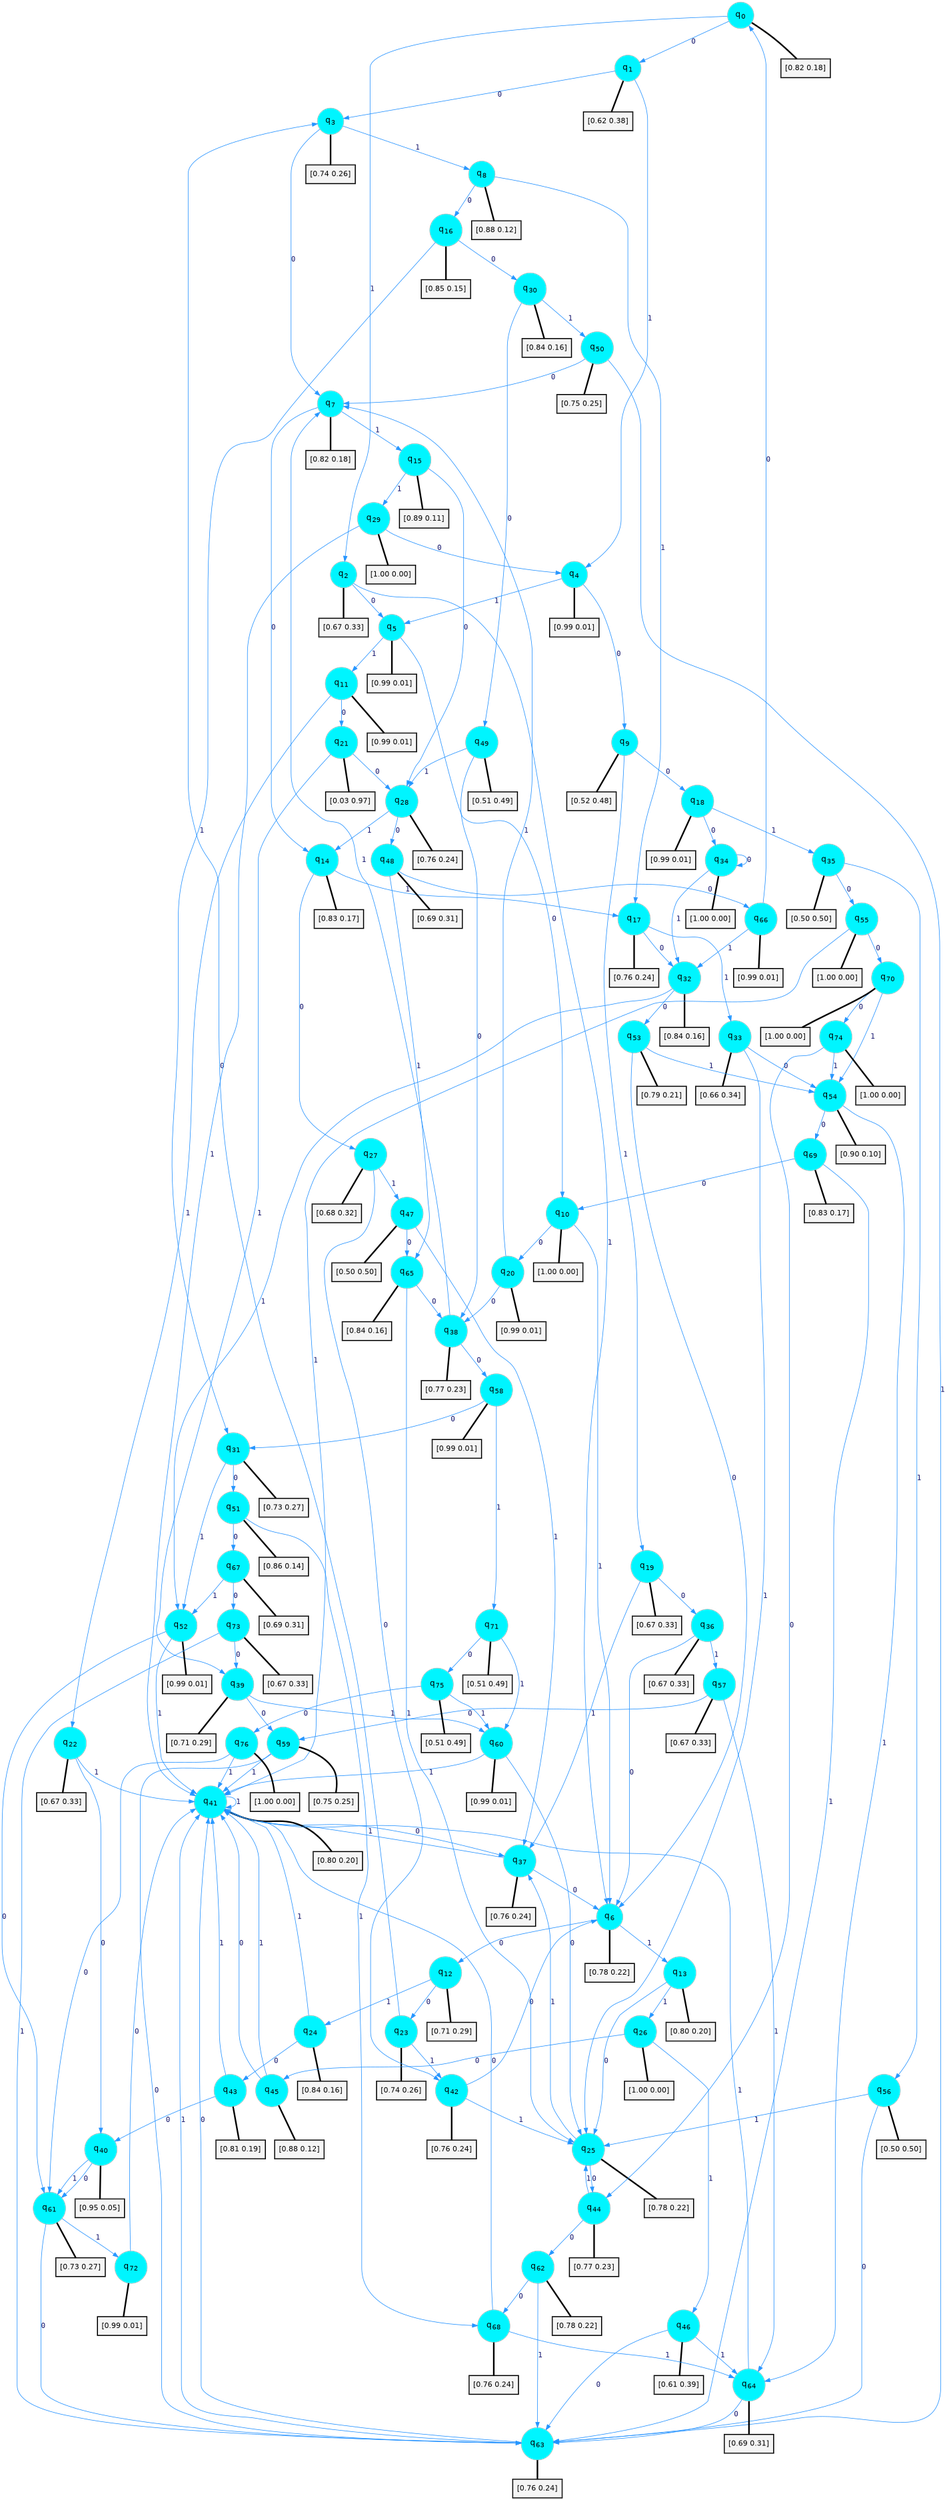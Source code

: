 digraph G {
graph [
bgcolor=transparent, dpi=300, rankdir=TD, size="40,25"];
node [
color=gray, fillcolor=turquoise1, fontcolor=black, fontname=Helvetica, fontsize=16, fontweight=bold, shape=circle, style=filled];
edge [
arrowsize=1, color=dodgerblue1, fontcolor=midnightblue, fontname=courier, fontweight=bold, penwidth=1, style=solid, weight=20];
0[label=<q<SUB>0</SUB>>];
1[label=<q<SUB>1</SUB>>];
2[label=<q<SUB>2</SUB>>];
3[label=<q<SUB>3</SUB>>];
4[label=<q<SUB>4</SUB>>];
5[label=<q<SUB>5</SUB>>];
6[label=<q<SUB>6</SUB>>];
7[label=<q<SUB>7</SUB>>];
8[label=<q<SUB>8</SUB>>];
9[label=<q<SUB>9</SUB>>];
10[label=<q<SUB>10</SUB>>];
11[label=<q<SUB>11</SUB>>];
12[label=<q<SUB>12</SUB>>];
13[label=<q<SUB>13</SUB>>];
14[label=<q<SUB>14</SUB>>];
15[label=<q<SUB>15</SUB>>];
16[label=<q<SUB>16</SUB>>];
17[label=<q<SUB>17</SUB>>];
18[label=<q<SUB>18</SUB>>];
19[label=<q<SUB>19</SUB>>];
20[label=<q<SUB>20</SUB>>];
21[label=<q<SUB>21</SUB>>];
22[label=<q<SUB>22</SUB>>];
23[label=<q<SUB>23</SUB>>];
24[label=<q<SUB>24</SUB>>];
25[label=<q<SUB>25</SUB>>];
26[label=<q<SUB>26</SUB>>];
27[label=<q<SUB>27</SUB>>];
28[label=<q<SUB>28</SUB>>];
29[label=<q<SUB>29</SUB>>];
30[label=<q<SUB>30</SUB>>];
31[label=<q<SUB>31</SUB>>];
32[label=<q<SUB>32</SUB>>];
33[label=<q<SUB>33</SUB>>];
34[label=<q<SUB>34</SUB>>];
35[label=<q<SUB>35</SUB>>];
36[label=<q<SUB>36</SUB>>];
37[label=<q<SUB>37</SUB>>];
38[label=<q<SUB>38</SUB>>];
39[label=<q<SUB>39</SUB>>];
40[label=<q<SUB>40</SUB>>];
41[label=<q<SUB>41</SUB>>];
42[label=<q<SUB>42</SUB>>];
43[label=<q<SUB>43</SUB>>];
44[label=<q<SUB>44</SUB>>];
45[label=<q<SUB>45</SUB>>];
46[label=<q<SUB>46</SUB>>];
47[label=<q<SUB>47</SUB>>];
48[label=<q<SUB>48</SUB>>];
49[label=<q<SUB>49</SUB>>];
50[label=<q<SUB>50</SUB>>];
51[label=<q<SUB>51</SUB>>];
52[label=<q<SUB>52</SUB>>];
53[label=<q<SUB>53</SUB>>];
54[label=<q<SUB>54</SUB>>];
55[label=<q<SUB>55</SUB>>];
56[label=<q<SUB>56</SUB>>];
57[label=<q<SUB>57</SUB>>];
58[label=<q<SUB>58</SUB>>];
59[label=<q<SUB>59</SUB>>];
60[label=<q<SUB>60</SUB>>];
61[label=<q<SUB>61</SUB>>];
62[label=<q<SUB>62</SUB>>];
63[label=<q<SUB>63</SUB>>];
64[label=<q<SUB>64</SUB>>];
65[label=<q<SUB>65</SUB>>];
66[label=<q<SUB>66</SUB>>];
67[label=<q<SUB>67</SUB>>];
68[label=<q<SUB>68</SUB>>];
69[label=<q<SUB>69</SUB>>];
70[label=<q<SUB>70</SUB>>];
71[label=<q<SUB>71</SUB>>];
72[label=<q<SUB>72</SUB>>];
73[label=<q<SUB>73</SUB>>];
74[label=<q<SUB>74</SUB>>];
75[label=<q<SUB>75</SUB>>];
76[label=<q<SUB>76</SUB>>];
77[label="[0.82 0.18]", shape=box,fontcolor=black, fontname=Helvetica, fontsize=14, penwidth=2, fillcolor=whitesmoke,color=black];
78[label="[0.62 0.38]", shape=box,fontcolor=black, fontname=Helvetica, fontsize=14, penwidth=2, fillcolor=whitesmoke,color=black];
79[label="[0.67 0.33]", shape=box,fontcolor=black, fontname=Helvetica, fontsize=14, penwidth=2, fillcolor=whitesmoke,color=black];
80[label="[0.74 0.26]", shape=box,fontcolor=black, fontname=Helvetica, fontsize=14, penwidth=2, fillcolor=whitesmoke,color=black];
81[label="[0.99 0.01]", shape=box,fontcolor=black, fontname=Helvetica, fontsize=14, penwidth=2, fillcolor=whitesmoke,color=black];
82[label="[0.99 0.01]", shape=box,fontcolor=black, fontname=Helvetica, fontsize=14, penwidth=2, fillcolor=whitesmoke,color=black];
83[label="[0.78 0.22]", shape=box,fontcolor=black, fontname=Helvetica, fontsize=14, penwidth=2, fillcolor=whitesmoke,color=black];
84[label="[0.82 0.18]", shape=box,fontcolor=black, fontname=Helvetica, fontsize=14, penwidth=2, fillcolor=whitesmoke,color=black];
85[label="[0.88 0.12]", shape=box,fontcolor=black, fontname=Helvetica, fontsize=14, penwidth=2, fillcolor=whitesmoke,color=black];
86[label="[0.52 0.48]", shape=box,fontcolor=black, fontname=Helvetica, fontsize=14, penwidth=2, fillcolor=whitesmoke,color=black];
87[label="[1.00 0.00]", shape=box,fontcolor=black, fontname=Helvetica, fontsize=14, penwidth=2, fillcolor=whitesmoke,color=black];
88[label="[0.99 0.01]", shape=box,fontcolor=black, fontname=Helvetica, fontsize=14, penwidth=2, fillcolor=whitesmoke,color=black];
89[label="[0.71 0.29]", shape=box,fontcolor=black, fontname=Helvetica, fontsize=14, penwidth=2, fillcolor=whitesmoke,color=black];
90[label="[0.80 0.20]", shape=box,fontcolor=black, fontname=Helvetica, fontsize=14, penwidth=2, fillcolor=whitesmoke,color=black];
91[label="[0.83 0.17]", shape=box,fontcolor=black, fontname=Helvetica, fontsize=14, penwidth=2, fillcolor=whitesmoke,color=black];
92[label="[0.89 0.11]", shape=box,fontcolor=black, fontname=Helvetica, fontsize=14, penwidth=2, fillcolor=whitesmoke,color=black];
93[label="[0.85 0.15]", shape=box,fontcolor=black, fontname=Helvetica, fontsize=14, penwidth=2, fillcolor=whitesmoke,color=black];
94[label="[0.76 0.24]", shape=box,fontcolor=black, fontname=Helvetica, fontsize=14, penwidth=2, fillcolor=whitesmoke,color=black];
95[label="[0.99 0.01]", shape=box,fontcolor=black, fontname=Helvetica, fontsize=14, penwidth=2, fillcolor=whitesmoke,color=black];
96[label="[0.67 0.33]", shape=box,fontcolor=black, fontname=Helvetica, fontsize=14, penwidth=2, fillcolor=whitesmoke,color=black];
97[label="[0.99 0.01]", shape=box,fontcolor=black, fontname=Helvetica, fontsize=14, penwidth=2, fillcolor=whitesmoke,color=black];
98[label="[0.03 0.97]", shape=box,fontcolor=black, fontname=Helvetica, fontsize=14, penwidth=2, fillcolor=whitesmoke,color=black];
99[label="[0.67 0.33]", shape=box,fontcolor=black, fontname=Helvetica, fontsize=14, penwidth=2, fillcolor=whitesmoke,color=black];
100[label="[0.74 0.26]", shape=box,fontcolor=black, fontname=Helvetica, fontsize=14, penwidth=2, fillcolor=whitesmoke,color=black];
101[label="[0.84 0.16]", shape=box,fontcolor=black, fontname=Helvetica, fontsize=14, penwidth=2, fillcolor=whitesmoke,color=black];
102[label="[0.78 0.22]", shape=box,fontcolor=black, fontname=Helvetica, fontsize=14, penwidth=2, fillcolor=whitesmoke,color=black];
103[label="[1.00 0.00]", shape=box,fontcolor=black, fontname=Helvetica, fontsize=14, penwidth=2, fillcolor=whitesmoke,color=black];
104[label="[0.68 0.32]", shape=box,fontcolor=black, fontname=Helvetica, fontsize=14, penwidth=2, fillcolor=whitesmoke,color=black];
105[label="[0.76 0.24]", shape=box,fontcolor=black, fontname=Helvetica, fontsize=14, penwidth=2, fillcolor=whitesmoke,color=black];
106[label="[1.00 0.00]", shape=box,fontcolor=black, fontname=Helvetica, fontsize=14, penwidth=2, fillcolor=whitesmoke,color=black];
107[label="[0.84 0.16]", shape=box,fontcolor=black, fontname=Helvetica, fontsize=14, penwidth=2, fillcolor=whitesmoke,color=black];
108[label="[0.73 0.27]", shape=box,fontcolor=black, fontname=Helvetica, fontsize=14, penwidth=2, fillcolor=whitesmoke,color=black];
109[label="[0.84 0.16]", shape=box,fontcolor=black, fontname=Helvetica, fontsize=14, penwidth=2, fillcolor=whitesmoke,color=black];
110[label="[0.66 0.34]", shape=box,fontcolor=black, fontname=Helvetica, fontsize=14, penwidth=2, fillcolor=whitesmoke,color=black];
111[label="[1.00 0.00]", shape=box,fontcolor=black, fontname=Helvetica, fontsize=14, penwidth=2, fillcolor=whitesmoke,color=black];
112[label="[0.50 0.50]", shape=box,fontcolor=black, fontname=Helvetica, fontsize=14, penwidth=2, fillcolor=whitesmoke,color=black];
113[label="[0.67 0.33]", shape=box,fontcolor=black, fontname=Helvetica, fontsize=14, penwidth=2, fillcolor=whitesmoke,color=black];
114[label="[0.76 0.24]", shape=box,fontcolor=black, fontname=Helvetica, fontsize=14, penwidth=2, fillcolor=whitesmoke,color=black];
115[label="[0.77 0.23]", shape=box,fontcolor=black, fontname=Helvetica, fontsize=14, penwidth=2, fillcolor=whitesmoke,color=black];
116[label="[0.71 0.29]", shape=box,fontcolor=black, fontname=Helvetica, fontsize=14, penwidth=2, fillcolor=whitesmoke,color=black];
117[label="[0.95 0.05]", shape=box,fontcolor=black, fontname=Helvetica, fontsize=14, penwidth=2, fillcolor=whitesmoke,color=black];
118[label="[0.80 0.20]", shape=box,fontcolor=black, fontname=Helvetica, fontsize=14, penwidth=2, fillcolor=whitesmoke,color=black];
119[label="[0.76 0.24]", shape=box,fontcolor=black, fontname=Helvetica, fontsize=14, penwidth=2, fillcolor=whitesmoke,color=black];
120[label="[0.81 0.19]", shape=box,fontcolor=black, fontname=Helvetica, fontsize=14, penwidth=2, fillcolor=whitesmoke,color=black];
121[label="[0.77 0.23]", shape=box,fontcolor=black, fontname=Helvetica, fontsize=14, penwidth=2, fillcolor=whitesmoke,color=black];
122[label="[0.88 0.12]", shape=box,fontcolor=black, fontname=Helvetica, fontsize=14, penwidth=2, fillcolor=whitesmoke,color=black];
123[label="[0.61 0.39]", shape=box,fontcolor=black, fontname=Helvetica, fontsize=14, penwidth=2, fillcolor=whitesmoke,color=black];
124[label="[0.50 0.50]", shape=box,fontcolor=black, fontname=Helvetica, fontsize=14, penwidth=2, fillcolor=whitesmoke,color=black];
125[label="[0.69 0.31]", shape=box,fontcolor=black, fontname=Helvetica, fontsize=14, penwidth=2, fillcolor=whitesmoke,color=black];
126[label="[0.51 0.49]", shape=box,fontcolor=black, fontname=Helvetica, fontsize=14, penwidth=2, fillcolor=whitesmoke,color=black];
127[label="[0.75 0.25]", shape=box,fontcolor=black, fontname=Helvetica, fontsize=14, penwidth=2, fillcolor=whitesmoke,color=black];
128[label="[0.86 0.14]", shape=box,fontcolor=black, fontname=Helvetica, fontsize=14, penwidth=2, fillcolor=whitesmoke,color=black];
129[label="[0.99 0.01]", shape=box,fontcolor=black, fontname=Helvetica, fontsize=14, penwidth=2, fillcolor=whitesmoke,color=black];
130[label="[0.79 0.21]", shape=box,fontcolor=black, fontname=Helvetica, fontsize=14, penwidth=2, fillcolor=whitesmoke,color=black];
131[label="[0.90 0.10]", shape=box,fontcolor=black, fontname=Helvetica, fontsize=14, penwidth=2, fillcolor=whitesmoke,color=black];
132[label="[1.00 0.00]", shape=box,fontcolor=black, fontname=Helvetica, fontsize=14, penwidth=2, fillcolor=whitesmoke,color=black];
133[label="[0.50 0.50]", shape=box,fontcolor=black, fontname=Helvetica, fontsize=14, penwidth=2, fillcolor=whitesmoke,color=black];
134[label="[0.67 0.33]", shape=box,fontcolor=black, fontname=Helvetica, fontsize=14, penwidth=2, fillcolor=whitesmoke,color=black];
135[label="[0.99 0.01]", shape=box,fontcolor=black, fontname=Helvetica, fontsize=14, penwidth=2, fillcolor=whitesmoke,color=black];
136[label="[0.75 0.25]", shape=box,fontcolor=black, fontname=Helvetica, fontsize=14, penwidth=2, fillcolor=whitesmoke,color=black];
137[label="[0.99 0.01]", shape=box,fontcolor=black, fontname=Helvetica, fontsize=14, penwidth=2, fillcolor=whitesmoke,color=black];
138[label="[0.73 0.27]", shape=box,fontcolor=black, fontname=Helvetica, fontsize=14, penwidth=2, fillcolor=whitesmoke,color=black];
139[label="[0.78 0.22]", shape=box,fontcolor=black, fontname=Helvetica, fontsize=14, penwidth=2, fillcolor=whitesmoke,color=black];
140[label="[0.76 0.24]", shape=box,fontcolor=black, fontname=Helvetica, fontsize=14, penwidth=2, fillcolor=whitesmoke,color=black];
141[label="[0.69 0.31]", shape=box,fontcolor=black, fontname=Helvetica, fontsize=14, penwidth=2, fillcolor=whitesmoke,color=black];
142[label="[0.84 0.16]", shape=box,fontcolor=black, fontname=Helvetica, fontsize=14, penwidth=2, fillcolor=whitesmoke,color=black];
143[label="[0.99 0.01]", shape=box,fontcolor=black, fontname=Helvetica, fontsize=14, penwidth=2, fillcolor=whitesmoke,color=black];
144[label="[0.69 0.31]", shape=box,fontcolor=black, fontname=Helvetica, fontsize=14, penwidth=2, fillcolor=whitesmoke,color=black];
145[label="[0.76 0.24]", shape=box,fontcolor=black, fontname=Helvetica, fontsize=14, penwidth=2, fillcolor=whitesmoke,color=black];
146[label="[0.83 0.17]", shape=box,fontcolor=black, fontname=Helvetica, fontsize=14, penwidth=2, fillcolor=whitesmoke,color=black];
147[label="[1.00 0.00]", shape=box,fontcolor=black, fontname=Helvetica, fontsize=14, penwidth=2, fillcolor=whitesmoke,color=black];
148[label="[0.51 0.49]", shape=box,fontcolor=black, fontname=Helvetica, fontsize=14, penwidth=2, fillcolor=whitesmoke,color=black];
149[label="[0.99 0.01]", shape=box,fontcolor=black, fontname=Helvetica, fontsize=14, penwidth=2, fillcolor=whitesmoke,color=black];
150[label="[0.67 0.33]", shape=box,fontcolor=black, fontname=Helvetica, fontsize=14, penwidth=2, fillcolor=whitesmoke,color=black];
151[label="[1.00 0.00]", shape=box,fontcolor=black, fontname=Helvetica, fontsize=14, penwidth=2, fillcolor=whitesmoke,color=black];
152[label="[0.51 0.49]", shape=box,fontcolor=black, fontname=Helvetica, fontsize=14, penwidth=2, fillcolor=whitesmoke,color=black];
153[label="[1.00 0.00]", shape=box,fontcolor=black, fontname=Helvetica, fontsize=14, penwidth=2, fillcolor=whitesmoke,color=black];
0->1 [label=0];
0->2 [label=1];
0->77 [arrowhead=none, penwidth=3,color=black];
1->3 [label=0];
1->4 [label=1];
1->78 [arrowhead=none, penwidth=3,color=black];
2->5 [label=0];
2->6 [label=1];
2->79 [arrowhead=none, penwidth=3,color=black];
3->7 [label=0];
3->8 [label=1];
3->80 [arrowhead=none, penwidth=3,color=black];
4->9 [label=0];
4->5 [label=1];
4->81 [arrowhead=none, penwidth=3,color=black];
5->10 [label=0];
5->11 [label=1];
5->82 [arrowhead=none, penwidth=3,color=black];
6->12 [label=0];
6->13 [label=1];
6->83 [arrowhead=none, penwidth=3,color=black];
7->14 [label=0];
7->15 [label=1];
7->84 [arrowhead=none, penwidth=3,color=black];
8->16 [label=0];
8->17 [label=1];
8->85 [arrowhead=none, penwidth=3,color=black];
9->18 [label=0];
9->19 [label=1];
9->86 [arrowhead=none, penwidth=3,color=black];
10->20 [label=0];
10->6 [label=1];
10->87 [arrowhead=none, penwidth=3,color=black];
11->21 [label=0];
11->22 [label=1];
11->88 [arrowhead=none, penwidth=3,color=black];
12->23 [label=0];
12->24 [label=1];
12->89 [arrowhead=none, penwidth=3,color=black];
13->25 [label=0];
13->26 [label=1];
13->90 [arrowhead=none, penwidth=3,color=black];
14->27 [label=0];
14->17 [label=1];
14->91 [arrowhead=none, penwidth=3,color=black];
15->28 [label=0];
15->29 [label=1];
15->92 [arrowhead=none, penwidth=3,color=black];
16->30 [label=0];
16->31 [label=1];
16->93 [arrowhead=none, penwidth=3,color=black];
17->32 [label=0];
17->33 [label=1];
17->94 [arrowhead=none, penwidth=3,color=black];
18->34 [label=0];
18->35 [label=1];
18->95 [arrowhead=none, penwidth=3,color=black];
19->36 [label=0];
19->37 [label=1];
19->96 [arrowhead=none, penwidth=3,color=black];
20->38 [label=0];
20->7 [label=1];
20->97 [arrowhead=none, penwidth=3,color=black];
21->28 [label=0];
21->39 [label=1];
21->98 [arrowhead=none, penwidth=3,color=black];
22->40 [label=0];
22->41 [label=1];
22->99 [arrowhead=none, penwidth=3,color=black];
23->3 [label=0];
23->42 [label=1];
23->100 [arrowhead=none, penwidth=3,color=black];
24->43 [label=0];
24->41 [label=1];
24->101 [arrowhead=none, penwidth=3,color=black];
25->44 [label=0];
25->37 [label=1];
25->102 [arrowhead=none, penwidth=3,color=black];
26->45 [label=0];
26->46 [label=1];
26->103 [arrowhead=none, penwidth=3,color=black];
27->42 [label=0];
27->47 [label=1];
27->104 [arrowhead=none, penwidth=3,color=black];
28->48 [label=0];
28->14 [label=1];
28->105 [arrowhead=none, penwidth=3,color=black];
29->4 [label=0];
29->41 [label=1];
29->106 [arrowhead=none, penwidth=3,color=black];
30->49 [label=0];
30->50 [label=1];
30->107 [arrowhead=none, penwidth=3,color=black];
31->51 [label=0];
31->52 [label=1];
31->108 [arrowhead=none, penwidth=3,color=black];
32->53 [label=0];
32->52 [label=1];
32->109 [arrowhead=none, penwidth=3,color=black];
33->54 [label=0];
33->25 [label=1];
33->110 [arrowhead=none, penwidth=3,color=black];
34->34 [label=0];
34->32 [label=1];
34->111 [arrowhead=none, penwidth=3,color=black];
35->55 [label=0];
35->56 [label=1];
35->112 [arrowhead=none, penwidth=3,color=black];
36->6 [label=0];
36->57 [label=1];
36->113 [arrowhead=none, penwidth=3,color=black];
37->6 [label=0];
37->41 [label=1];
37->114 [arrowhead=none, penwidth=3,color=black];
38->58 [label=0];
38->7 [label=1];
38->115 [arrowhead=none, penwidth=3,color=black];
39->59 [label=0];
39->60 [label=1];
39->116 [arrowhead=none, penwidth=3,color=black];
40->61 [label=0];
40->61 [label=1];
40->117 [arrowhead=none, penwidth=3,color=black];
41->37 [label=0];
41->41 [label=1];
41->118 [arrowhead=none, penwidth=3,color=black];
42->6 [label=0];
42->25 [label=1];
42->119 [arrowhead=none, penwidth=3,color=black];
43->40 [label=0];
43->41 [label=1];
43->120 [arrowhead=none, penwidth=3,color=black];
44->62 [label=0];
44->25 [label=1];
44->121 [arrowhead=none, penwidth=3,color=black];
45->41 [label=0];
45->41 [label=1];
45->122 [arrowhead=none, penwidth=3,color=black];
46->63 [label=0];
46->64 [label=1];
46->123 [arrowhead=none, penwidth=3,color=black];
47->65 [label=0];
47->37 [label=1];
47->124 [arrowhead=none, penwidth=3,color=black];
48->66 [label=0];
48->65 [label=1];
48->125 [arrowhead=none, penwidth=3,color=black];
49->38 [label=0];
49->28 [label=1];
49->126 [arrowhead=none, penwidth=3,color=black];
50->7 [label=0];
50->63 [label=1];
50->127 [arrowhead=none, penwidth=3,color=black];
51->67 [label=0];
51->68 [label=1];
51->128 [arrowhead=none, penwidth=3,color=black];
52->61 [label=0];
52->41 [label=1];
52->129 [arrowhead=none, penwidth=3,color=black];
53->6 [label=0];
53->54 [label=1];
53->130 [arrowhead=none, penwidth=3,color=black];
54->69 [label=0];
54->64 [label=1];
54->131 [arrowhead=none, penwidth=3,color=black];
55->70 [label=0];
55->41 [label=1];
55->132 [arrowhead=none, penwidth=3,color=black];
56->63 [label=0];
56->25 [label=1];
56->133 [arrowhead=none, penwidth=3,color=black];
57->59 [label=0];
57->64 [label=1];
57->134 [arrowhead=none, penwidth=3,color=black];
58->31 [label=0];
58->71 [label=1];
58->135 [arrowhead=none, penwidth=3,color=black];
59->63 [label=0];
59->41 [label=1];
59->136 [arrowhead=none, penwidth=3,color=black];
60->25 [label=0];
60->41 [label=1];
60->137 [arrowhead=none, penwidth=3,color=black];
61->63 [label=0];
61->72 [label=1];
61->138 [arrowhead=none, penwidth=3,color=black];
62->68 [label=0];
62->63 [label=1];
62->139 [arrowhead=none, penwidth=3,color=black];
63->41 [label=0];
63->41 [label=1];
63->140 [arrowhead=none, penwidth=3,color=black];
64->63 [label=0];
64->41 [label=1];
64->141 [arrowhead=none, penwidth=3,color=black];
65->38 [label=0];
65->25 [label=1];
65->142 [arrowhead=none, penwidth=3,color=black];
66->0 [label=0];
66->32 [label=1];
66->143 [arrowhead=none, penwidth=3,color=black];
67->73 [label=0];
67->52 [label=1];
67->144 [arrowhead=none, penwidth=3,color=black];
68->41 [label=0];
68->64 [label=1];
68->145 [arrowhead=none, penwidth=3,color=black];
69->10 [label=0];
69->63 [label=1];
69->146 [arrowhead=none, penwidth=3,color=black];
70->74 [label=0];
70->54 [label=1];
70->147 [arrowhead=none, penwidth=3,color=black];
71->75 [label=0];
71->60 [label=1];
71->148 [arrowhead=none, penwidth=3,color=black];
72->41 [label=0];
72->149 [arrowhead=none, penwidth=3,color=black];
73->39 [label=0];
73->63 [label=1];
73->150 [arrowhead=none, penwidth=3,color=black];
74->44 [label=0];
74->54 [label=1];
74->151 [arrowhead=none, penwidth=3,color=black];
75->76 [label=0];
75->60 [label=1];
75->152 [arrowhead=none, penwidth=3,color=black];
76->61 [label=0];
76->41 [label=1];
76->153 [arrowhead=none, penwidth=3,color=black];
}
